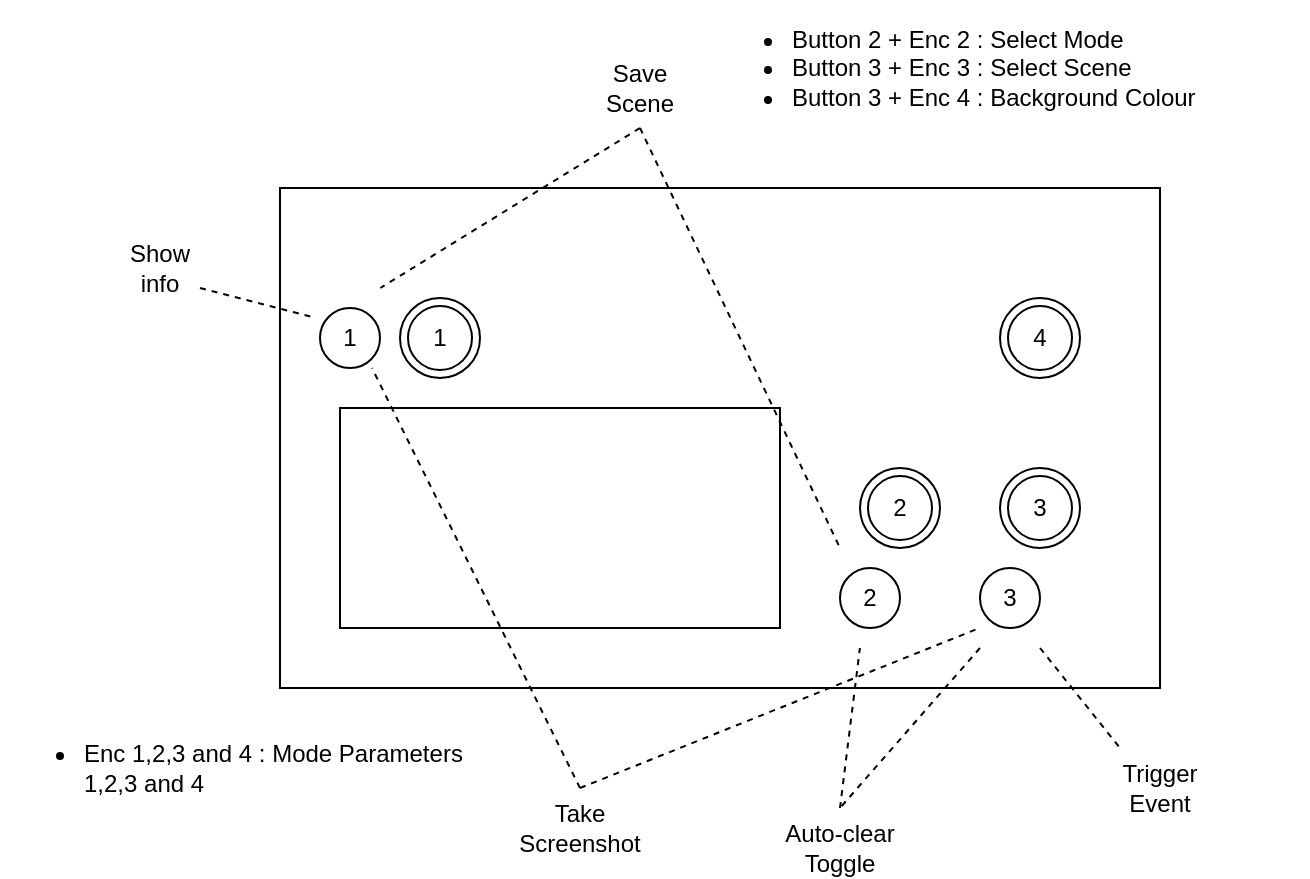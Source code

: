 <mxfile version="13.9.0" type="device"><diagram id="yMGnxRWPQ6J9wMxd8mtD" name="Page-1"><mxGraphModel dx="1422" dy="804" grid="1" gridSize="10" guides="1" tooltips="1" connect="1" arrows="1" fold="1" page="1" pageScale="1" pageWidth="827" pageHeight="1169" math="0" shadow="0"><root><mxCell id="0"/><mxCell id="1" parent="0"/><mxCell id="y5SjLc_aNO4uLENIiDrL-1" value="" style="rounded=0;whiteSpace=wrap;html=1;" vertex="1" parent="1"><mxGeometry x="200" y="310" width="440" height="250" as="geometry"/></mxCell><mxCell id="y5SjLc_aNO4uLENIiDrL-2" value="" style="rounded=0;whiteSpace=wrap;html=1;" vertex="1" parent="1"><mxGeometry x="230" y="420" width="220" height="110" as="geometry"/></mxCell><mxCell id="y5SjLc_aNO4uLENIiDrL-3" value="" style="ellipse;whiteSpace=wrap;html=1;aspect=fixed;" vertex="1" parent="1"><mxGeometry x="220" y="370" width="30" height="30" as="geometry"/></mxCell><mxCell id="y5SjLc_aNO4uLENIiDrL-4" value="" style="ellipse;whiteSpace=wrap;html=1;aspect=fixed;" vertex="1" parent="1"><mxGeometry x="480" y="500" width="30" height="30" as="geometry"/></mxCell><mxCell id="y5SjLc_aNO4uLENIiDrL-5" value="" style="ellipse;whiteSpace=wrap;html=1;aspect=fixed;" vertex="1" parent="1"><mxGeometry x="550" y="500" width="30" height="30" as="geometry"/></mxCell><mxCell id="y5SjLc_aNO4uLENIiDrL-6" value="" style="ellipse;shape=doubleEllipse;whiteSpace=wrap;html=1;aspect=fixed;" vertex="1" parent="1"><mxGeometry x="260" y="365" width="40" height="40" as="geometry"/></mxCell><mxCell id="y5SjLc_aNO4uLENIiDrL-7" value="" style="ellipse;shape=doubleEllipse;whiteSpace=wrap;html=1;aspect=fixed;" vertex="1" parent="1"><mxGeometry x="490" y="450" width="40" height="40" as="geometry"/></mxCell><mxCell id="y5SjLc_aNO4uLENIiDrL-8" value="" style="ellipse;shape=doubleEllipse;whiteSpace=wrap;html=1;aspect=fixed;" vertex="1" parent="1"><mxGeometry x="560" y="450" width="40" height="40" as="geometry"/></mxCell><mxCell id="y5SjLc_aNO4uLENIiDrL-9" value="" style="ellipse;shape=doubleEllipse;whiteSpace=wrap;html=1;aspect=fixed;" vertex="1" parent="1"><mxGeometry x="560" y="365" width="40" height="40" as="geometry"/></mxCell><mxCell id="y5SjLc_aNO4uLENIiDrL-10" value="" style="endArrow=none;dashed=1;html=1;entryX=-0.067;entryY=0.167;entryDx=0;entryDy=0;entryPerimeter=0;" edge="1" parent="1" target="y5SjLc_aNO4uLENIiDrL-3"><mxGeometry width="50" height="50" relative="1" as="geometry"><mxPoint x="160" y="360" as="sourcePoint"/><mxPoint x="130" y="290" as="targetPoint"/></mxGeometry></mxCell><mxCell id="y5SjLc_aNO4uLENIiDrL-11" value="Show info" style="text;html=1;strokeColor=none;fillColor=none;align=center;verticalAlign=middle;whiteSpace=wrap;rounded=0;" vertex="1" parent="1"><mxGeometry x="120" y="340" width="40" height="20" as="geometry"/></mxCell><mxCell id="y5SjLc_aNO4uLENIiDrL-12" value="" style="endArrow=none;dashed=1;html=1;" edge="1" parent="1"><mxGeometry width="50" height="50" relative="1" as="geometry"><mxPoint x="580" y="540" as="sourcePoint"/><mxPoint x="620" y="590" as="targetPoint"/></mxGeometry></mxCell><mxCell id="y5SjLc_aNO4uLENIiDrL-13" value="Trigger Event" style="text;html=1;strokeColor=none;fillColor=none;align=center;verticalAlign=middle;whiteSpace=wrap;rounded=0;" vertex="1" parent="1"><mxGeometry x="620" y="600" width="40" height="20" as="geometry"/></mxCell><mxCell id="y5SjLc_aNO4uLENIiDrL-16" value="1" style="text;html=1;strokeColor=none;fillColor=none;align=center;verticalAlign=middle;whiteSpace=wrap;rounded=0;" vertex="1" parent="1"><mxGeometry x="260" y="375" width="40" height="20" as="geometry"/></mxCell><mxCell id="y5SjLc_aNO4uLENIiDrL-17" value="4" style="text;html=1;strokeColor=none;fillColor=none;align=center;verticalAlign=middle;whiteSpace=wrap;rounded=0;" vertex="1" parent="1"><mxGeometry x="560" y="375" width="40" height="20" as="geometry"/></mxCell><mxCell id="y5SjLc_aNO4uLENIiDrL-18" value="2" style="text;html=1;strokeColor=none;fillColor=none;align=center;verticalAlign=middle;whiteSpace=wrap;rounded=0;" vertex="1" parent="1"><mxGeometry x="490" y="460" width="40" height="20" as="geometry"/></mxCell><mxCell id="y5SjLc_aNO4uLENIiDrL-20" value="3" style="text;html=1;strokeColor=none;fillColor=none;align=center;verticalAlign=middle;whiteSpace=wrap;rounded=0;" vertex="1" parent="1"><mxGeometry x="560" y="460" width="40" height="20" as="geometry"/></mxCell><mxCell id="y5SjLc_aNO4uLENIiDrL-21" value="" style="endArrow=none;dashed=1;html=1;entryX=0.659;entryY=0.92;entryDx=0;entryDy=0;entryPerimeter=0;" edge="1" parent="1" target="y5SjLc_aNO4uLENIiDrL-1"><mxGeometry width="50" height="50" relative="1" as="geometry"><mxPoint x="480" y="620" as="sourcePoint"/><mxPoint x="439" y="585" as="targetPoint"/></mxGeometry></mxCell><mxCell id="y5SjLc_aNO4uLENIiDrL-22" value="" style="endArrow=none;dashed=1;html=1;" edge="1" parent="1"><mxGeometry width="50" height="50" relative="1" as="geometry"><mxPoint x="550" y="540" as="sourcePoint"/><mxPoint x="480" y="620" as="targetPoint"/></mxGeometry></mxCell><mxCell id="y5SjLc_aNO4uLENIiDrL-23" value="Auto-clear Toggle" style="text;html=1;strokeColor=none;fillColor=none;align=center;verticalAlign=middle;whiteSpace=wrap;rounded=0;" vertex="1" parent="1"><mxGeometry x="445" y="630" width="70" height="20" as="geometry"/></mxCell><mxCell id="y5SjLc_aNO4uLENIiDrL-24" value="" style="endArrow=none;dashed=1;html=1;entryX=0.795;entryY=0.88;entryDx=0;entryDy=0;entryPerimeter=0;" edge="1" parent="1" target="y5SjLc_aNO4uLENIiDrL-1"><mxGeometry width="50" height="50" relative="1" as="geometry"><mxPoint x="350" y="610" as="sourcePoint"/><mxPoint x="440" y="390" as="targetPoint"/></mxGeometry></mxCell><mxCell id="y5SjLc_aNO4uLENIiDrL-25" value="" style="endArrow=none;dashed=1;html=1;" edge="1" parent="1"><mxGeometry width="50" height="50" relative="1" as="geometry"><mxPoint x="350" y="610" as="sourcePoint"/><mxPoint x="246" y="400" as="targetPoint"/></mxGeometry></mxCell><mxCell id="y5SjLc_aNO4uLENIiDrL-26" value="Take Screenshot" style="text;html=1;strokeColor=none;fillColor=none;align=center;verticalAlign=middle;whiteSpace=wrap;rounded=0;" vertex="1" parent="1"><mxGeometry x="330" y="620" width="40" height="20" as="geometry"/></mxCell><mxCell id="y5SjLc_aNO4uLENIiDrL-27" value="" style="endArrow=none;dashed=1;html=1;entryX=0.114;entryY=0.2;entryDx=0;entryDy=0;entryPerimeter=0;" edge="1" parent="1" target="y5SjLc_aNO4uLENIiDrL-1"><mxGeometry width="50" height="50" relative="1" as="geometry"><mxPoint x="380" y="280" as="sourcePoint"/><mxPoint x="440" y="390" as="targetPoint"/></mxGeometry></mxCell><mxCell id="y5SjLc_aNO4uLENIiDrL-28" value="" style="endArrow=none;dashed=1;html=1;" edge="1" parent="1"><mxGeometry width="50" height="50" relative="1" as="geometry"><mxPoint x="380" y="280" as="sourcePoint"/><mxPoint x="480" y="490" as="targetPoint"/></mxGeometry></mxCell><mxCell id="y5SjLc_aNO4uLENIiDrL-29" value="Save Scene" style="text;html=1;strokeColor=none;fillColor=none;align=center;verticalAlign=middle;whiteSpace=wrap;rounded=0;" vertex="1" parent="1"><mxGeometry x="360" y="250" width="40" height="20" as="geometry"/></mxCell><mxCell id="y5SjLc_aNO4uLENIiDrL-30" value="1" style="text;html=1;strokeColor=none;fillColor=none;align=center;verticalAlign=middle;whiteSpace=wrap;rounded=0;" vertex="1" parent="1"><mxGeometry x="215" y="375" width="40" height="20" as="geometry"/></mxCell><mxCell id="y5SjLc_aNO4uLENIiDrL-31" value="2" style="text;html=1;strokeColor=none;fillColor=none;align=center;verticalAlign=middle;whiteSpace=wrap;rounded=0;" vertex="1" parent="1"><mxGeometry x="475" y="505" width="40" height="20" as="geometry"/></mxCell><mxCell id="y5SjLc_aNO4uLENIiDrL-32" value="3" style="text;html=1;strokeColor=none;fillColor=none;align=center;verticalAlign=middle;whiteSpace=wrap;rounded=0;" vertex="1" parent="1"><mxGeometry x="545" y="505" width="40" height="20" as="geometry"/></mxCell><mxCell id="y5SjLc_aNO4uLENIiDrL-33" value="&lt;div align=&quot;left&quot;&gt;&lt;ul&gt;&lt;li&gt;Button 2 + Enc 2 : Select Mode&lt;/li&gt;&lt;li&gt;Button 3 + Enc 3 : Select Scene&lt;/li&gt;&lt;li&gt;Button 3 + Enc 4 : Background Colour&lt;br&gt;&lt;/li&gt;&lt;/ul&gt;&lt;/div&gt;" style="text;html=1;strokeColor=none;fillColor=none;align=left;verticalAlign=middle;whiteSpace=wrap;rounded=0;" vertex="1" parent="1"><mxGeometry x="414" y="220" width="300" height="60" as="geometry"/></mxCell><mxCell id="y5SjLc_aNO4uLENIiDrL-35" value="&lt;div align=&quot;left&quot;&gt;&lt;ul&gt;&lt;li&gt;Enc 1,2,3 and 4 : Mode Parameters 1,2,3 and 4&lt;br&gt;&lt;/li&gt;&lt;/ul&gt;&lt;/div&gt;" style="text;html=1;strokeColor=none;fillColor=none;align=left;verticalAlign=middle;whiteSpace=wrap;rounded=0;" vertex="1" parent="1"><mxGeometry x="60" y="590" width="240" height="20" as="geometry"/></mxCell></root></mxGraphModel></diagram></mxfile>